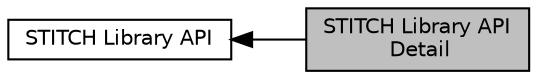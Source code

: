 digraph "STITCH Library API Detail"
{
  bgcolor="transparent";
  edge [fontname="Helvetica",fontsize="10",labelfontname="Helvetica",labelfontsize="10"];
  node [fontname="Helvetica",fontsize="10",shape=box];
  rankdir=LR;
  Node1 [label="STITCH Library API\l Detail",height=0.2,width=0.4,color="black", fillcolor="grey75", style="filled", fontcolor="black",tooltip="stitch detail, in file lib_stitch.h"];
  Node2 [label="STITCH Library API",height=0.2,width=0.4,color="black",URL="$d7/dd4/group__stitch-api.html",tooltip="stitch Library API, in file lib_stitch.h"];
  Node2->Node1 [shape=plaintext, dir="back", style="solid"];
}
